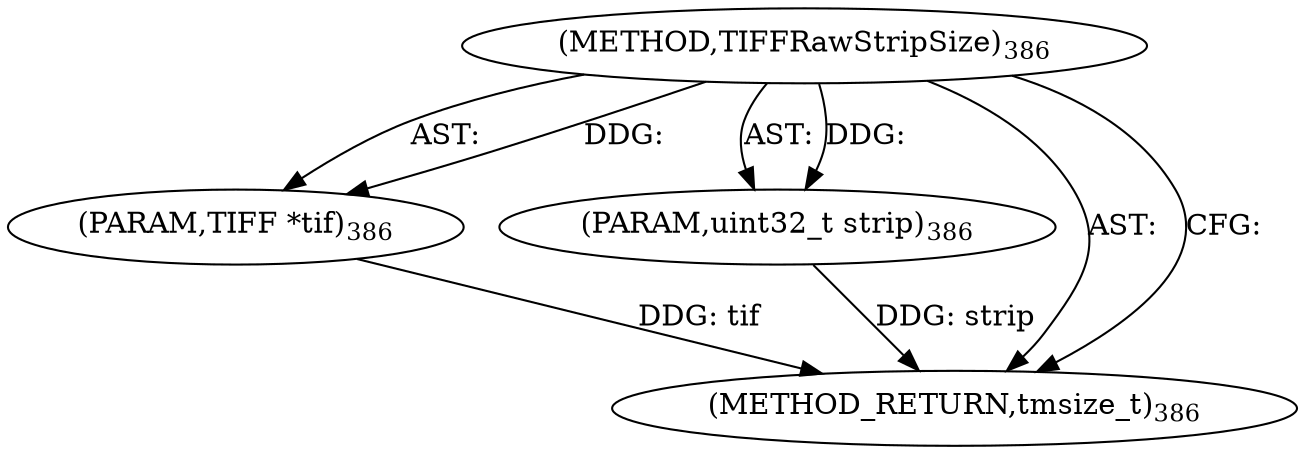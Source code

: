 digraph "TIFFRawStripSize" {  
"8596" [label = <(METHOD,TIFFRawStripSize)<SUB>386</SUB>> ]
"8597" [label = <(PARAM,TIFF *tif)<SUB>386</SUB>> ]
"8598" [label = <(PARAM,uint32_t strip)<SUB>386</SUB>> ]
"8599" [label = <(METHOD_RETURN,tmsize_t)<SUB>386</SUB>> ]
  "8596" -> "8597"  [ label = "AST: "] 
  "8596" -> "8598"  [ label = "AST: "] 
  "8596" -> "8599"  [ label = "AST: "] 
  "8596" -> "8599"  [ label = "CFG: "] 
  "8597" -> "8599"  [ label = "DDG: tif"] 
  "8598" -> "8599"  [ label = "DDG: strip"] 
  "8596" -> "8597"  [ label = "DDG: "] 
  "8596" -> "8598"  [ label = "DDG: "] 
}
